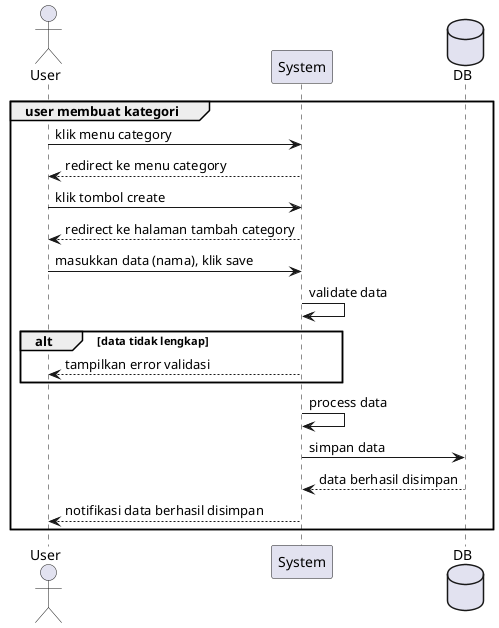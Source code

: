 @startuml kelompok1
actor User
participant System
database DB
group user membuat kategori
  User -> System : klik menu category
  User <-- System : redirect ke menu category
  User -> System : klik tombol create
  User <-- System : redirect ke halaman tambah category
  User -> System : masukkan data (nama), klik save 
  System -> System : validate data
  alt data tidak lengkap
  User <-- System : tampilkan error validasi
  end
  System -> System : process data
  System -> DB : simpan data
  System <-- DB : data berhasil disimpan
  User <-- System : notifikasi data berhasil disimpan
end
@enduml
